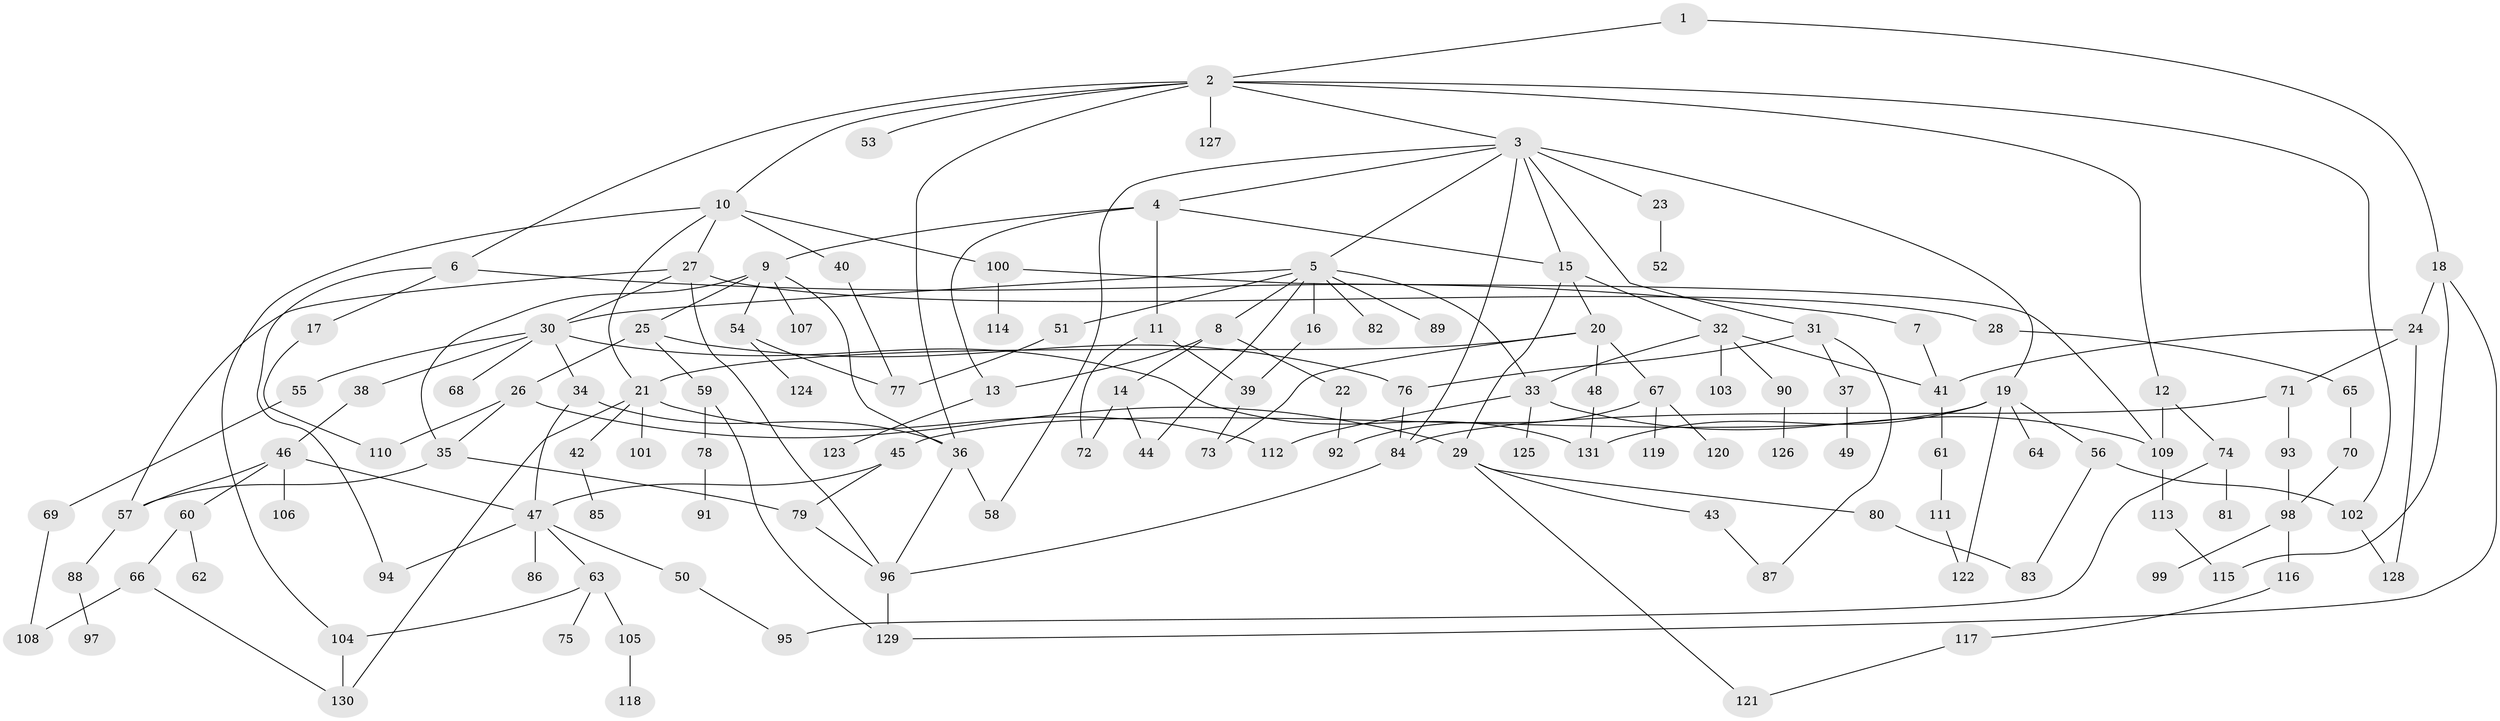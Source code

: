 // coarse degree distribution, {2: 0.3023255813953488, 8: 0.023255813953488372, 10: 0.011627906976744186, 5: 0.10465116279069768, 9: 0.03488372093023256, 4: 0.11627906976744186, 7: 0.023255813953488372, 3: 0.11627906976744186, 6: 0.03488372093023256, 1: 0.23255813953488372}
// Generated by graph-tools (version 1.1) at 2025/41/03/06/25 10:41:26]
// undirected, 131 vertices, 182 edges
graph export_dot {
graph [start="1"]
  node [color=gray90,style=filled];
  1;
  2;
  3;
  4;
  5;
  6;
  7;
  8;
  9;
  10;
  11;
  12;
  13;
  14;
  15;
  16;
  17;
  18;
  19;
  20;
  21;
  22;
  23;
  24;
  25;
  26;
  27;
  28;
  29;
  30;
  31;
  32;
  33;
  34;
  35;
  36;
  37;
  38;
  39;
  40;
  41;
  42;
  43;
  44;
  45;
  46;
  47;
  48;
  49;
  50;
  51;
  52;
  53;
  54;
  55;
  56;
  57;
  58;
  59;
  60;
  61;
  62;
  63;
  64;
  65;
  66;
  67;
  68;
  69;
  70;
  71;
  72;
  73;
  74;
  75;
  76;
  77;
  78;
  79;
  80;
  81;
  82;
  83;
  84;
  85;
  86;
  87;
  88;
  89;
  90;
  91;
  92;
  93;
  94;
  95;
  96;
  97;
  98;
  99;
  100;
  101;
  102;
  103;
  104;
  105;
  106;
  107;
  108;
  109;
  110;
  111;
  112;
  113;
  114;
  115;
  116;
  117;
  118;
  119;
  120;
  121;
  122;
  123;
  124;
  125;
  126;
  127;
  128;
  129;
  130;
  131;
  1 -- 2;
  1 -- 18;
  2 -- 3;
  2 -- 6;
  2 -- 10;
  2 -- 12;
  2 -- 53;
  2 -- 127;
  2 -- 36;
  2 -- 102;
  3 -- 4;
  3 -- 5;
  3 -- 19;
  3 -- 23;
  3 -- 31;
  3 -- 58;
  3 -- 84;
  3 -- 15;
  4 -- 9;
  4 -- 11;
  4 -- 15;
  4 -- 13;
  5 -- 8;
  5 -- 16;
  5 -- 44;
  5 -- 51;
  5 -- 82;
  5 -- 89;
  5 -- 30;
  5 -- 33;
  6 -- 7;
  6 -- 17;
  6 -- 94;
  7 -- 41;
  8 -- 13;
  8 -- 14;
  8 -- 22;
  9 -- 25;
  9 -- 35;
  9 -- 54;
  9 -- 107;
  9 -- 36;
  10 -- 21;
  10 -- 27;
  10 -- 40;
  10 -- 100;
  10 -- 104;
  11 -- 39;
  11 -- 72;
  12 -- 74;
  12 -- 109;
  13 -- 123;
  14 -- 72;
  14 -- 44;
  15 -- 20;
  15 -- 29;
  15 -- 32;
  16 -- 39;
  17 -- 110;
  18 -- 24;
  18 -- 115;
  18 -- 129;
  19 -- 45;
  19 -- 56;
  19 -- 64;
  19 -- 131;
  19 -- 122;
  20 -- 48;
  20 -- 67;
  20 -- 73;
  20 -- 21;
  21 -- 42;
  21 -- 101;
  21 -- 112;
  21 -- 130;
  22 -- 92;
  23 -- 52;
  24 -- 41;
  24 -- 71;
  24 -- 128;
  25 -- 26;
  25 -- 59;
  25 -- 76;
  26 -- 110;
  26 -- 35;
  26 -- 29;
  27 -- 28;
  27 -- 30;
  27 -- 57;
  27 -- 96;
  28 -- 65;
  29 -- 43;
  29 -- 80;
  29 -- 121;
  30 -- 34;
  30 -- 38;
  30 -- 55;
  30 -- 68;
  30 -- 131;
  31 -- 37;
  31 -- 87;
  31 -- 76;
  32 -- 33;
  32 -- 90;
  32 -- 103;
  32 -- 41;
  33 -- 109;
  33 -- 125;
  33 -- 112;
  34 -- 36;
  34 -- 47;
  35 -- 79;
  35 -- 57;
  36 -- 96;
  36 -- 58;
  37 -- 49;
  38 -- 46;
  39 -- 73;
  40 -- 77;
  41 -- 61;
  42 -- 85;
  43 -- 87;
  45 -- 79;
  45 -- 47;
  46 -- 60;
  46 -- 106;
  46 -- 47;
  46 -- 57;
  47 -- 50;
  47 -- 63;
  47 -- 86;
  47 -- 94;
  48 -- 131;
  50 -- 95;
  51 -- 77;
  54 -- 124;
  54 -- 77;
  55 -- 69;
  56 -- 83;
  56 -- 102;
  57 -- 88;
  59 -- 78;
  59 -- 129;
  60 -- 62;
  60 -- 66;
  61 -- 111;
  63 -- 75;
  63 -- 105;
  63 -- 104;
  65 -- 70;
  66 -- 130;
  66 -- 108;
  67 -- 119;
  67 -- 120;
  67 -- 92;
  69 -- 108;
  70 -- 98;
  71 -- 93;
  71 -- 84;
  74 -- 81;
  74 -- 95;
  76 -- 84;
  78 -- 91;
  79 -- 96;
  80 -- 83;
  84 -- 96;
  88 -- 97;
  90 -- 126;
  93 -- 98;
  96 -- 129;
  98 -- 99;
  98 -- 116;
  100 -- 114;
  100 -- 109;
  102 -- 128;
  104 -- 130;
  105 -- 118;
  109 -- 113;
  111 -- 122;
  113 -- 115;
  116 -- 117;
  117 -- 121;
}

